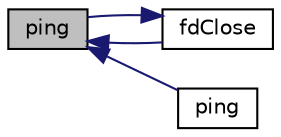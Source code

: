 digraph "ping"
{
  bgcolor="transparent";
  edge [fontname="Helvetica",fontsize="10",labelfontname="Helvetica",labelfontsize="10"];
  node [fontname="Helvetica",fontsize="10",shape=record];
  rankdir="LR";
  Node1 [label="ping",height=0.2,width=0.4,color="black", fillcolor="grey75", style="filled", fontcolor="black"];
  Node1 -> Node2 [dir="back",color="midnightblue",fontsize="10",style="solid",fontname="Helvetica"];
  Node2 [label="fdClose",height=0.2,width=0.4,color="black",URL="$a10936.html#a629de249b9daed92c3aa9d16fee30ffb",tooltip="Close file descriptor. "];
  Node2 -> Node1 [dir="back",color="midnightblue",fontsize="10",style="solid",fontname="Helvetica"];
  Node1 -> Node3 [dir="back",color="midnightblue",fontsize="10",style="solid",fontname="Helvetica"];
  Node3 [label="ping",height=0.2,width=0.4,color="black",URL="$a10936.html#a5713ff782923026cd214e4541e13fa55",tooltip="Check if machine is up by pinging port 22 (ssh) and 222 (rsh) "];
}
